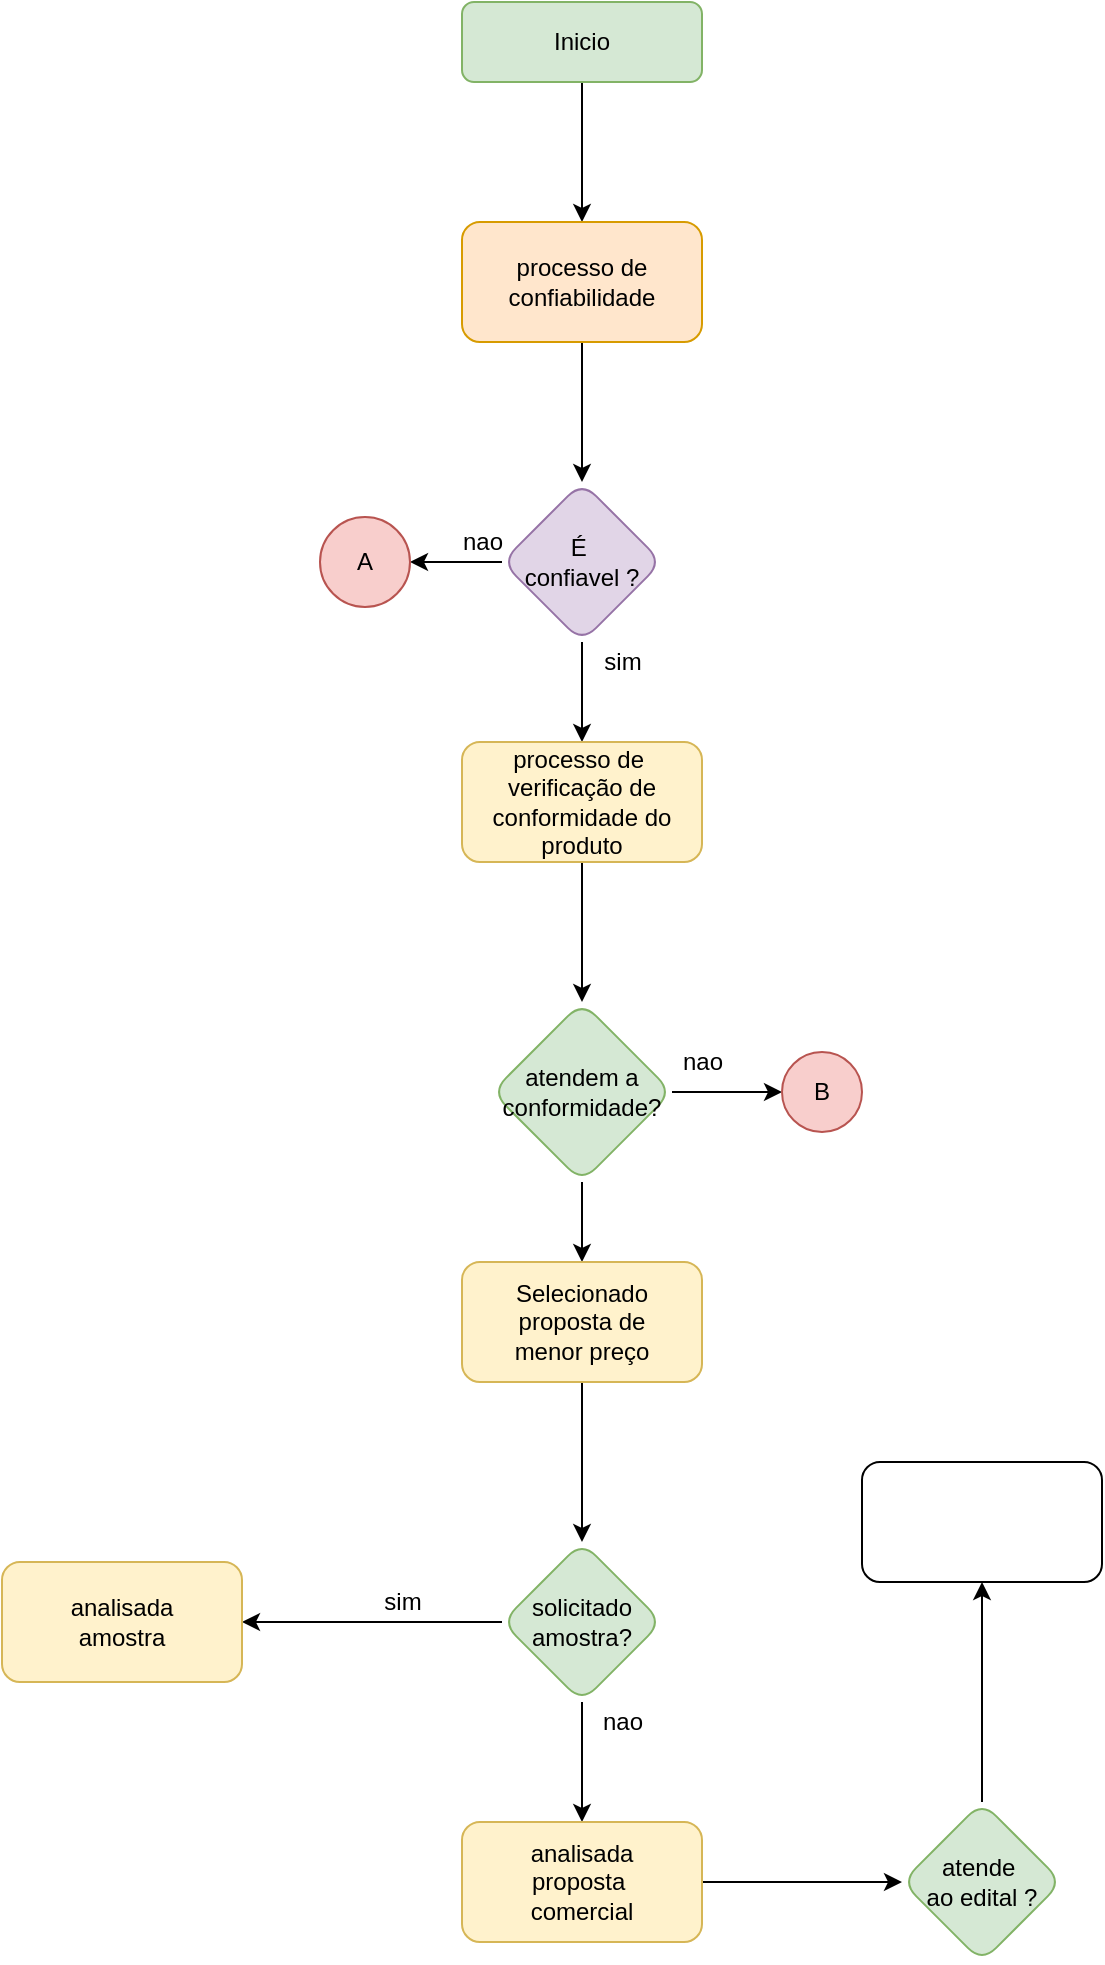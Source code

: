 <mxfile version="20.2.8" type="github">
  <diagram id="M95guszEdbOHkUuv8SoV" name="Página-1">
    <mxGraphModel dx="1120" dy="620" grid="1" gridSize="10" guides="1" tooltips="1" connect="1" arrows="1" fold="1" page="1" pageScale="1" pageWidth="827" pageHeight="1169" math="0" shadow="0">
      <root>
        <mxCell id="0" />
        <mxCell id="1" parent="0" />
        <mxCell id="IxdAIxjUlQyXY5VX-HgD-4" value="" style="edgeStyle=orthogonalEdgeStyle;rounded=0;orthogonalLoop=1;jettySize=auto;html=1;" parent="1" source="IxdAIxjUlQyXY5VX-HgD-2" target="IxdAIxjUlQyXY5VX-HgD-3" edge="1">
          <mxGeometry relative="1" as="geometry" />
        </mxCell>
        <mxCell id="IxdAIxjUlQyXY5VX-HgD-2" value="Inicio" style="rounded=1;whiteSpace=wrap;html=1;fillColor=#d5e8d4;strokeColor=#82b366;" parent="1" vertex="1">
          <mxGeometry x="440" y="140" width="120" height="40" as="geometry" />
        </mxCell>
        <mxCell id="IxdAIxjUlQyXY5VX-HgD-6" value="" style="edgeStyle=orthogonalEdgeStyle;rounded=0;orthogonalLoop=1;jettySize=auto;html=1;" parent="1" source="IxdAIxjUlQyXY5VX-HgD-3" target="IxdAIxjUlQyXY5VX-HgD-5" edge="1">
          <mxGeometry relative="1" as="geometry" />
        </mxCell>
        <mxCell id="IxdAIxjUlQyXY5VX-HgD-3" value="processo de&lt;br&gt;confiabilidade" style="rounded=1;whiteSpace=wrap;html=1;fillColor=#ffe6cc;strokeColor=#d79b00;" parent="1" vertex="1">
          <mxGeometry x="440" y="250" width="120" height="60" as="geometry" />
        </mxCell>
        <mxCell id="IxdAIxjUlQyXY5VX-HgD-8" value="" style="edgeStyle=orthogonalEdgeStyle;rounded=0;orthogonalLoop=1;jettySize=auto;html=1;" parent="1" source="IxdAIxjUlQyXY5VX-HgD-5" target="IxdAIxjUlQyXY5VX-HgD-7" edge="1">
          <mxGeometry relative="1" as="geometry" />
        </mxCell>
        <mxCell id="IxdAIxjUlQyXY5VX-HgD-16" value="" style="edgeStyle=orthogonalEdgeStyle;rounded=0;orthogonalLoop=1;jettySize=auto;html=1;" parent="1" source="IxdAIxjUlQyXY5VX-HgD-5" target="IxdAIxjUlQyXY5VX-HgD-15" edge="1">
          <mxGeometry relative="1" as="geometry" />
        </mxCell>
        <mxCell id="IxdAIxjUlQyXY5VX-HgD-5" value="É&amp;nbsp;&lt;br&gt;confiavel ?" style="rhombus;whiteSpace=wrap;html=1;rounded=1;fillColor=#e1d5e7;strokeColor=#9673a6;" parent="1" vertex="1">
          <mxGeometry x="460" y="380" width="80" height="80" as="geometry" />
        </mxCell>
        <mxCell id="IxdAIxjUlQyXY5VX-HgD-10" value="" style="edgeStyle=orthogonalEdgeStyle;rounded=0;orthogonalLoop=1;jettySize=auto;html=1;" parent="1" source="IxdAIxjUlQyXY5VX-HgD-7" target="IxdAIxjUlQyXY5VX-HgD-9" edge="1">
          <mxGeometry relative="1" as="geometry" />
        </mxCell>
        <mxCell id="IxdAIxjUlQyXY5VX-HgD-7" value="processo de&amp;nbsp;&lt;br&gt;verificação de&lt;br&gt;conformidade do&lt;br&gt;produto" style="whiteSpace=wrap;html=1;rounded=1;fillColor=#fff2cc;strokeColor=#d6b656;" parent="1" vertex="1">
          <mxGeometry x="440" y="510" width="120" height="60" as="geometry" />
        </mxCell>
        <mxCell id="IxdAIxjUlQyXY5VX-HgD-14" value="" style="edgeStyle=orthogonalEdgeStyle;rounded=0;orthogonalLoop=1;jettySize=auto;html=1;" parent="1" source="IxdAIxjUlQyXY5VX-HgD-9" target="IxdAIxjUlQyXY5VX-HgD-11" edge="1">
          <mxGeometry relative="1" as="geometry" />
        </mxCell>
        <mxCell id="IxdAIxjUlQyXY5VX-HgD-21" value="" style="edgeStyle=orthogonalEdgeStyle;rounded=0;orthogonalLoop=1;jettySize=auto;html=1;" parent="1" source="IxdAIxjUlQyXY5VX-HgD-9" target="IxdAIxjUlQyXY5VX-HgD-20" edge="1">
          <mxGeometry relative="1" as="geometry" />
        </mxCell>
        <mxCell id="IxdAIxjUlQyXY5VX-HgD-9" value="atendem a&lt;br&gt;conformidade?" style="rhombus;whiteSpace=wrap;html=1;rounded=1;fillColor=#d5e8d4;strokeColor=#82b366;" parent="1" vertex="1">
          <mxGeometry x="455" y="640" width="90" height="90" as="geometry" />
        </mxCell>
        <mxCell id="IxdAIxjUlQyXY5VX-HgD-11" value="B" style="ellipse;whiteSpace=wrap;html=1;aspect=fixed;fillColor=#f8cecc;strokeColor=#b85450;" parent="1" vertex="1">
          <mxGeometry x="600" y="665" width="40" height="40" as="geometry" />
        </mxCell>
        <mxCell id="IxdAIxjUlQyXY5VX-HgD-15" value="A" style="ellipse;whiteSpace=wrap;html=1;aspect=fixed;fillColor=#f8cecc;strokeColor=#b85450;" parent="1" vertex="1">
          <mxGeometry x="369" y="397.5" width="45" height="45" as="geometry" />
        </mxCell>
        <mxCell id="IxdAIxjUlQyXY5VX-HgD-17" value="sim" style="text;html=1;align=center;verticalAlign=middle;resizable=0;points=[];autosize=1;strokeColor=none;fillColor=none;" parent="1" vertex="1">
          <mxGeometry x="500" y="455" width="40" height="30" as="geometry" />
        </mxCell>
        <mxCell id="IxdAIxjUlQyXY5VX-HgD-18" value="nao" style="text;html=1;align=center;verticalAlign=middle;resizable=0;points=[];autosize=1;strokeColor=none;fillColor=none;" parent="1" vertex="1">
          <mxGeometry x="430" y="395" width="40" height="30" as="geometry" />
        </mxCell>
        <mxCell id="IxdAIxjUlQyXY5VX-HgD-19" value="nao" style="text;html=1;align=center;verticalAlign=middle;resizable=0;points=[];autosize=1;strokeColor=none;fillColor=none;" parent="1" vertex="1">
          <mxGeometry x="540" y="655" width="40" height="30" as="geometry" />
        </mxCell>
        <mxCell id="IxdAIxjUlQyXY5VX-HgD-27" value="" style="edgeStyle=orthogonalEdgeStyle;rounded=0;orthogonalLoop=1;jettySize=auto;html=1;" parent="1" source="IxdAIxjUlQyXY5VX-HgD-20" target="IxdAIxjUlQyXY5VX-HgD-26" edge="1">
          <mxGeometry relative="1" as="geometry" />
        </mxCell>
        <mxCell id="IxdAIxjUlQyXY5VX-HgD-20" value="Selecionado&lt;br&gt;proposta de&lt;br&gt;menor preço" style="whiteSpace=wrap;html=1;rounded=1;fillColor=#fff2cc;strokeColor=#d6b656;" parent="1" vertex="1">
          <mxGeometry x="440" y="770" width="120" height="60" as="geometry" />
        </mxCell>
        <mxCell id="IxdAIxjUlQyXY5VX-HgD-29" value="" style="edgeStyle=orthogonalEdgeStyle;rounded=0;orthogonalLoop=1;jettySize=auto;html=1;" parent="1" source="IxdAIxjUlQyXY5VX-HgD-26" target="IxdAIxjUlQyXY5VX-HgD-28" edge="1">
          <mxGeometry relative="1" as="geometry" />
        </mxCell>
        <mxCell id="fIo6eiVYKZ7uZhvgQwPc-2" value="" style="edgeStyle=orthogonalEdgeStyle;rounded=0;orthogonalLoop=1;jettySize=auto;html=1;" edge="1" parent="1" source="IxdAIxjUlQyXY5VX-HgD-26" target="fIo6eiVYKZ7uZhvgQwPc-1">
          <mxGeometry relative="1" as="geometry" />
        </mxCell>
        <mxCell id="IxdAIxjUlQyXY5VX-HgD-26" value="solicitado&lt;br&gt;amostra?" style="rhombus;whiteSpace=wrap;html=1;rounded=1;fillColor=#d5e8d4;strokeColor=#82b366;" parent="1" vertex="1">
          <mxGeometry x="460" y="910" width="80" height="80" as="geometry" />
        </mxCell>
        <mxCell id="IxdAIxjUlQyXY5VX-HgD-28" value="analisada&lt;br&gt;amostra" style="whiteSpace=wrap;html=1;rounded=1;fillColor=#fff2cc;strokeColor=#d6b656;" parent="1" vertex="1">
          <mxGeometry x="210" y="920" width="120" height="60" as="geometry" />
        </mxCell>
        <mxCell id="IxdAIxjUlQyXY5VX-HgD-30" value="sim" style="text;html=1;align=center;verticalAlign=middle;resizable=0;points=[];autosize=1;strokeColor=none;fillColor=none;" parent="1" vertex="1">
          <mxGeometry x="390" y="925" width="40" height="30" as="geometry" />
        </mxCell>
        <mxCell id="fIo6eiVYKZ7uZhvgQwPc-5" value="" style="edgeStyle=orthogonalEdgeStyle;rounded=0;orthogonalLoop=1;jettySize=auto;html=1;" edge="1" parent="1" source="fIo6eiVYKZ7uZhvgQwPc-1" target="fIo6eiVYKZ7uZhvgQwPc-4">
          <mxGeometry relative="1" as="geometry" />
        </mxCell>
        <mxCell id="fIo6eiVYKZ7uZhvgQwPc-1" value="analisada&lt;br&gt;proposta&amp;nbsp;&lt;br&gt;comercial" style="rounded=1;whiteSpace=wrap;html=1;fillColor=#fff2cc;strokeColor=#d6b656;" vertex="1" parent="1">
          <mxGeometry x="440" y="1050" width="120" height="60" as="geometry" />
        </mxCell>
        <mxCell id="fIo6eiVYKZ7uZhvgQwPc-3" value="nao" style="text;html=1;align=center;verticalAlign=middle;resizable=0;points=[];autosize=1;strokeColor=none;fillColor=none;" vertex="1" parent="1">
          <mxGeometry x="500" y="985" width="40" height="30" as="geometry" />
        </mxCell>
        <mxCell id="fIo6eiVYKZ7uZhvgQwPc-7" value="" style="edgeStyle=orthogonalEdgeStyle;rounded=0;orthogonalLoop=1;jettySize=auto;html=1;" edge="1" parent="1" source="fIo6eiVYKZ7uZhvgQwPc-4" target="fIo6eiVYKZ7uZhvgQwPc-6">
          <mxGeometry relative="1" as="geometry" />
        </mxCell>
        <mxCell id="fIo6eiVYKZ7uZhvgQwPc-4" value="atende&amp;nbsp;&lt;br&gt;ao edital ?" style="rhombus;whiteSpace=wrap;html=1;rounded=1;fillColor=#d5e8d4;strokeColor=#82b366;" vertex="1" parent="1">
          <mxGeometry x="660" y="1040" width="80" height="80" as="geometry" />
        </mxCell>
        <mxCell id="fIo6eiVYKZ7uZhvgQwPc-6" value="" style="whiteSpace=wrap;html=1;rounded=1;" vertex="1" parent="1">
          <mxGeometry x="640" y="870" width="120" height="60" as="geometry" />
        </mxCell>
      </root>
    </mxGraphModel>
  </diagram>
</mxfile>
